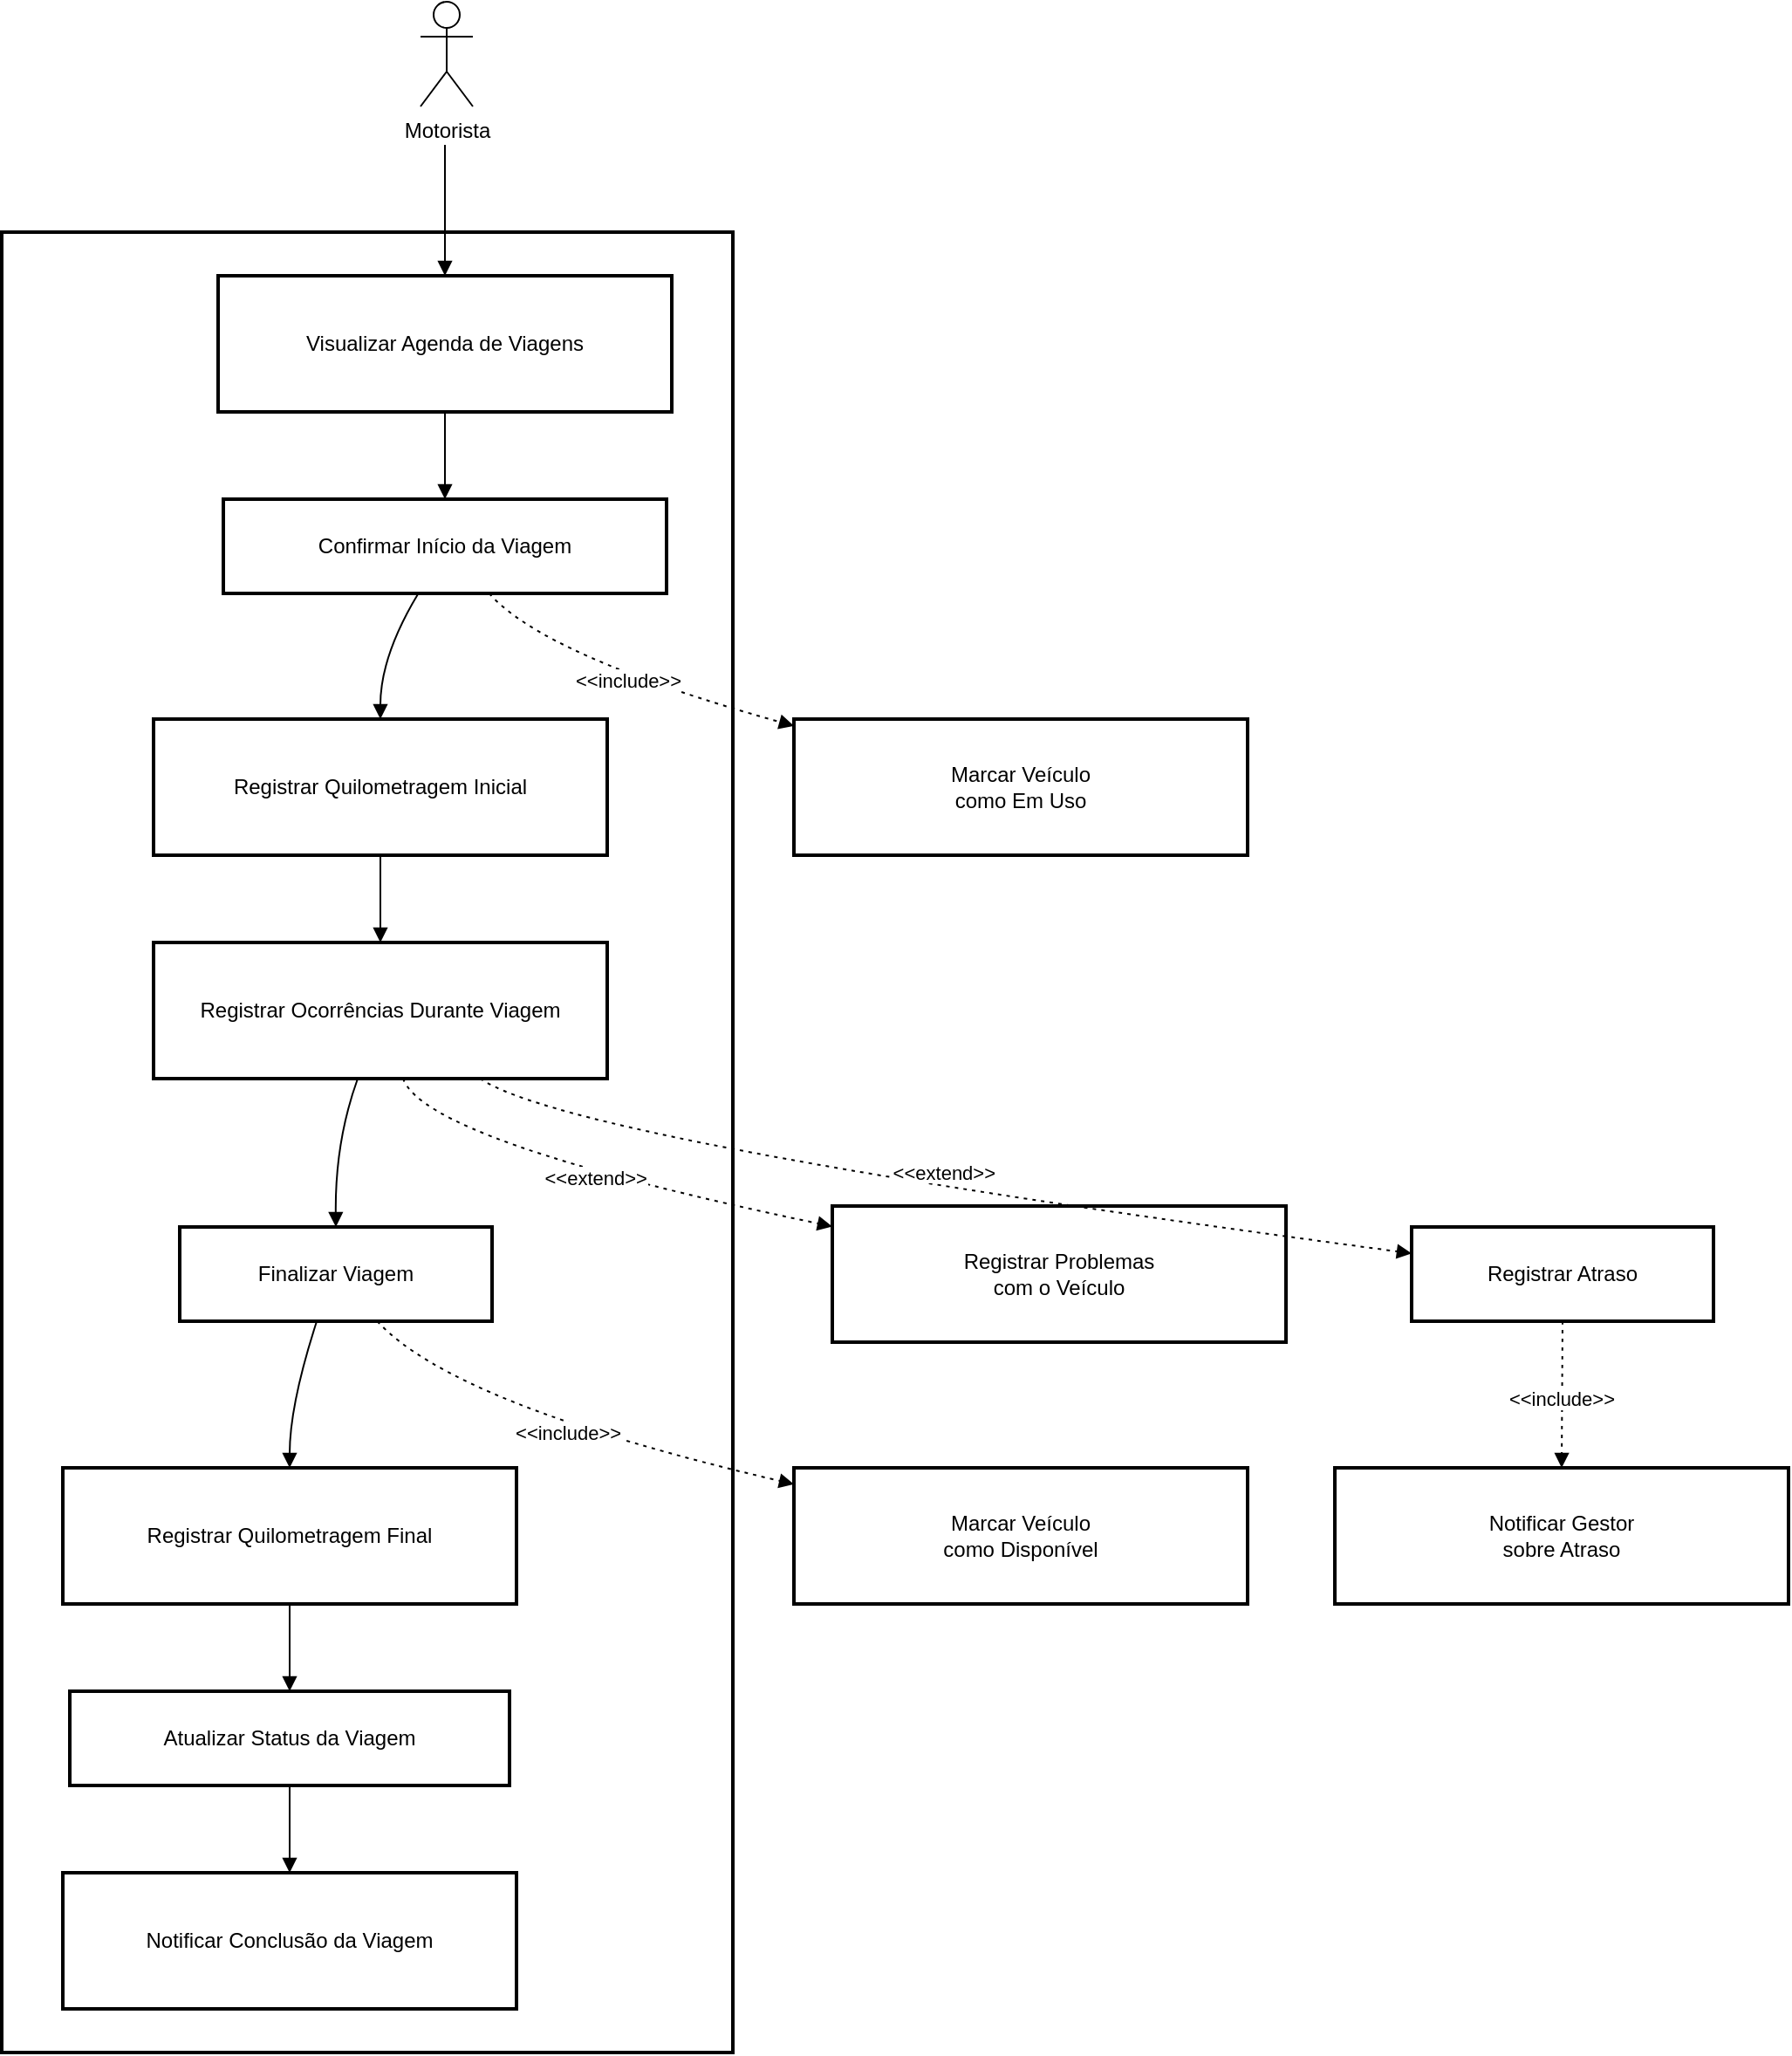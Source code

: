 <mxfile version="27.0.6">
  <diagram name="Página-1" id="HavjtAux2vK7HV9pU6zq">
    <mxGraphModel dx="1489" dy="840" grid="1" gridSize="10" guides="1" tooltips="1" connect="1" arrows="1" fold="1" page="1" pageScale="1" pageWidth="827" pageHeight="1169" math="0" shadow="0">
      <root>
        <mxCell id="0" />
        <mxCell id="1" parent="0" />
        <mxCell id="tH2ZlUxF126Yadc5NjZD-1" value="&#xa;" style="whiteSpace=wrap;strokeWidth=2;" vertex="1" parent="1">
          <mxGeometry x="20" y="152" width="419" height="1043" as="geometry" />
        </mxCell>
        <mxCell id="tH2ZlUxF126Yadc5NjZD-3" value="Visualizar Agenda de Viagens" style="whiteSpace=wrap;strokeWidth=2;" vertex="1" parent="1">
          <mxGeometry x="144" y="177" width="260" height="78" as="geometry" />
        </mxCell>
        <mxCell id="tH2ZlUxF126Yadc5NjZD-4" value="Confirmar Início da Viagem" style="whiteSpace=wrap;strokeWidth=2;" vertex="1" parent="1">
          <mxGeometry x="147" y="305" width="254" height="54" as="geometry" />
        </mxCell>
        <mxCell id="tH2ZlUxF126Yadc5NjZD-5" value="Registrar Quilometragem Inicial" style="whiteSpace=wrap;strokeWidth=2;" vertex="1" parent="1">
          <mxGeometry x="107" y="431" width="260" height="78" as="geometry" />
        </mxCell>
        <mxCell id="tH2ZlUxF126Yadc5NjZD-6" value="Registrar Ocorrências Durante Viagem" style="whiteSpace=wrap;strokeWidth=2;" vertex="1" parent="1">
          <mxGeometry x="107" y="559" width="260" height="78" as="geometry" />
        </mxCell>
        <mxCell id="tH2ZlUxF126Yadc5NjZD-7" value="Finalizar Viagem" style="whiteSpace=wrap;strokeWidth=2;" vertex="1" parent="1">
          <mxGeometry x="122" y="722" width="179" height="54" as="geometry" />
        </mxCell>
        <mxCell id="tH2ZlUxF126Yadc5NjZD-8" value="Registrar Quilometragem Final" style="whiteSpace=wrap;strokeWidth=2;" vertex="1" parent="1">
          <mxGeometry x="55" y="860" width="260" height="78" as="geometry" />
        </mxCell>
        <mxCell id="tH2ZlUxF126Yadc5NjZD-9" value="Atualizar Status da Viagem" style="whiteSpace=wrap;strokeWidth=2;" vertex="1" parent="1">
          <mxGeometry x="59" y="988" width="252" height="54" as="geometry" />
        </mxCell>
        <mxCell id="tH2ZlUxF126Yadc5NjZD-10" value="Notificar Conclusão da Viagem" style="whiteSpace=wrap;strokeWidth=2;" vertex="1" parent="1">
          <mxGeometry x="55" y="1092" width="260" height="78" as="geometry" />
        </mxCell>
        <mxCell id="tH2ZlUxF126Yadc5NjZD-11" value="Marcar Veículo&#xa;como Em Uso" style="whiteSpace=wrap;strokeWidth=2;" vertex="1" parent="1">
          <mxGeometry x="474" y="431" width="260" height="78" as="geometry" />
        </mxCell>
        <mxCell id="tH2ZlUxF126Yadc5NjZD-12" value="Marcar Veículo&#xa;como Disponível" style="whiteSpace=wrap;strokeWidth=2;" vertex="1" parent="1">
          <mxGeometry x="474" y="860" width="260" height="78" as="geometry" />
        </mxCell>
        <mxCell id="tH2ZlUxF126Yadc5NjZD-13" value="Registrar Problemas&#xa;com o Veículo" style="whiteSpace=wrap;strokeWidth=2;" vertex="1" parent="1">
          <mxGeometry x="496" y="710" width="260" height="78" as="geometry" />
        </mxCell>
        <mxCell id="tH2ZlUxF126Yadc5NjZD-14" value="Registrar Atraso" style="whiteSpace=wrap;strokeWidth=2;" vertex="1" parent="1">
          <mxGeometry x="828" y="722" width="173" height="54" as="geometry" />
        </mxCell>
        <mxCell id="tH2ZlUxF126Yadc5NjZD-15" value="Notificar Gestor&#xa;sobre Atraso" style="whiteSpace=wrap;strokeWidth=2;" vertex="1" parent="1">
          <mxGeometry x="784" y="860" width="260" height="78" as="geometry" />
        </mxCell>
        <mxCell id="tH2ZlUxF126Yadc5NjZD-16" value="" style="curved=1;startArrow=none;endArrow=block;exitX=0.5;exitY=1;entryX=0.5;entryY=0;rounded=0;" edge="1" parent="1" target="tH2ZlUxF126Yadc5NjZD-3">
          <mxGeometry relative="1" as="geometry">
            <Array as="points" />
            <mxPoint x="274" y="102.0" as="sourcePoint" />
          </mxGeometry>
        </mxCell>
        <mxCell id="tH2ZlUxF126Yadc5NjZD-17" value="" style="curved=1;startArrow=none;endArrow=block;exitX=0.5;exitY=1;entryX=0.5;entryY=0;rounded=0;" edge="1" parent="1" source="tH2ZlUxF126Yadc5NjZD-3" target="tH2ZlUxF126Yadc5NjZD-4">
          <mxGeometry relative="1" as="geometry">
            <Array as="points" />
          </mxGeometry>
        </mxCell>
        <mxCell id="tH2ZlUxF126Yadc5NjZD-18" value="" style="curved=1;startArrow=none;endArrow=block;exitX=0.44;exitY=1;entryX=0.5;entryY=0;rounded=0;" edge="1" parent="1" source="tH2ZlUxF126Yadc5NjZD-4" target="tH2ZlUxF126Yadc5NjZD-5">
          <mxGeometry relative="1" as="geometry">
            <Array as="points">
              <mxPoint x="237" y="395" />
            </Array>
          </mxGeometry>
        </mxCell>
        <mxCell id="tH2ZlUxF126Yadc5NjZD-19" value="" style="curved=1;startArrow=none;endArrow=block;exitX=0.5;exitY=1;entryX=0.5;entryY=0;rounded=0;" edge="1" parent="1" source="tH2ZlUxF126Yadc5NjZD-5" target="tH2ZlUxF126Yadc5NjZD-6">
          <mxGeometry relative="1" as="geometry">
            <Array as="points" />
          </mxGeometry>
        </mxCell>
        <mxCell id="tH2ZlUxF126Yadc5NjZD-20" value="" style="curved=1;startArrow=none;endArrow=block;exitX=0.45;exitY=1;entryX=0.5;entryY=-0.01;rounded=0;" edge="1" parent="1" source="tH2ZlUxF126Yadc5NjZD-6" target="tH2ZlUxF126Yadc5NjZD-7">
          <mxGeometry relative="1" as="geometry">
            <Array as="points">
              <mxPoint x="211" y="673" />
            </Array>
          </mxGeometry>
        </mxCell>
        <mxCell id="tH2ZlUxF126Yadc5NjZD-21" value="" style="curved=1;startArrow=none;endArrow=block;exitX=0.44;exitY=0.99;entryX=0.5;entryY=0;rounded=0;" edge="1" parent="1" source="tH2ZlUxF126Yadc5NjZD-7" target="tH2ZlUxF126Yadc5NjZD-8">
          <mxGeometry relative="1" as="geometry">
            <Array as="points">
              <mxPoint x="185" y="824" />
            </Array>
          </mxGeometry>
        </mxCell>
        <mxCell id="tH2ZlUxF126Yadc5NjZD-22" value="" style="curved=1;startArrow=none;endArrow=block;exitX=0.5;exitY=1;entryX=0.5;entryY=0;rounded=0;" edge="1" parent="1" source="tH2ZlUxF126Yadc5NjZD-8" target="tH2ZlUxF126Yadc5NjZD-9">
          <mxGeometry relative="1" as="geometry">
            <Array as="points" />
          </mxGeometry>
        </mxCell>
        <mxCell id="tH2ZlUxF126Yadc5NjZD-23" value="" style="curved=1;startArrow=none;endArrow=block;exitX=0.5;exitY=1;entryX=0.5;entryY=0;rounded=0;" edge="1" parent="1" source="tH2ZlUxF126Yadc5NjZD-9" target="tH2ZlUxF126Yadc5NjZD-10">
          <mxGeometry relative="1" as="geometry">
            <Array as="points" />
          </mxGeometry>
        </mxCell>
        <mxCell id="tH2ZlUxF126Yadc5NjZD-24" value="&lt;&lt;include&gt;&gt;" style="curved=1;dashed=1;dashPattern=2 3;startArrow=none;endArrow=block;exitX=0.6;exitY=1;entryX=0;entryY=0.05;rounded=0;" edge="1" parent="1" source="tH2ZlUxF126Yadc5NjZD-4" target="tH2ZlUxF126Yadc5NjZD-11">
          <mxGeometry x="-0.002" relative="1" as="geometry">
            <Array as="points">
              <mxPoint x="331" y="395" />
            </Array>
            <mxPoint as="offset" />
          </mxGeometry>
        </mxCell>
        <mxCell id="tH2ZlUxF126Yadc5NjZD-25" value="&lt;&lt;include&gt;&gt;" style="curved=1;dashed=1;dashPattern=2 3;startArrow=none;endArrow=block;exitX=0.63;exitY=0.99;entryX=0;entryY=0.12;rounded=0;" edge="1" parent="1" source="tH2ZlUxF126Yadc5NjZD-7" target="tH2ZlUxF126Yadc5NjZD-12">
          <mxGeometry relative="1" as="geometry">
            <Array as="points">
              <mxPoint x="279" y="824" />
            </Array>
          </mxGeometry>
        </mxCell>
        <mxCell id="tH2ZlUxF126Yadc5NjZD-26" value="&lt;&lt;extend&gt;&gt;" style="curved=1;dashed=1;dashPattern=2 3;startArrow=none;endArrow=block;exitX=0.55;exitY=1;entryX=0;entryY=0.15;rounded=0;" edge="1" parent="1" source="tH2ZlUxF126Yadc5NjZD-6" target="tH2ZlUxF126Yadc5NjZD-13">
          <mxGeometry relative="1" as="geometry">
            <Array as="points">
              <mxPoint x="263" y="673" />
            </Array>
          </mxGeometry>
        </mxCell>
        <mxCell id="tH2ZlUxF126Yadc5NjZD-27" value="&lt;&lt;extend&gt;&gt;" style="curved=1;dashed=1;dashPattern=2 3;startArrow=none;endArrow=block;exitX=0.72;exitY=1;entryX=0;entryY=0.28;rounded=0;" edge="1" parent="1" source="tH2ZlUxF126Yadc5NjZD-6" target="tH2ZlUxF126Yadc5NjZD-14">
          <mxGeometry x="0.01" y="11" relative="1" as="geometry">
            <Array as="points">
              <mxPoint x="347" y="673" />
            </Array>
            <mxPoint as="offset" />
          </mxGeometry>
        </mxCell>
        <mxCell id="tH2ZlUxF126Yadc5NjZD-28" value="&lt;&lt;include&gt;&gt;" style="curved=1;dashed=1;dashPattern=2 3;startArrow=none;endArrow=block;exitX=0.5;exitY=0.99;entryX=0.5;entryY=0;rounded=0;" edge="1" parent="1" source="tH2ZlUxF126Yadc5NjZD-14" target="tH2ZlUxF126Yadc5NjZD-15">
          <mxGeometry x="0.048" relative="1" as="geometry">
            <Array as="points" />
            <mxPoint as="offset" />
          </mxGeometry>
        </mxCell>
        <mxCell id="tH2ZlUxF126Yadc5NjZD-29" value="&lt;span style=&quot;text-wrap-mode: wrap;&quot;&gt;Motorista&lt;/span&gt;" style="shape=umlActor;verticalLabelPosition=bottom;verticalAlign=top;html=1;outlineConnect=0;" vertex="1" parent="1">
          <mxGeometry x="260" y="20" width="30" height="60" as="geometry" />
        </mxCell>
      </root>
    </mxGraphModel>
  </diagram>
</mxfile>
